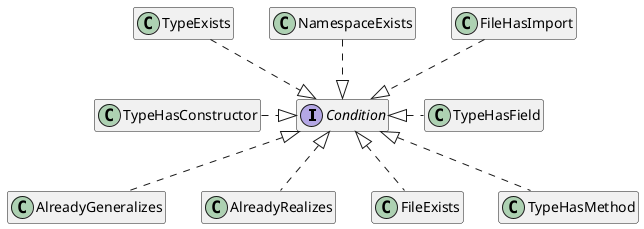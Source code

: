 @startuml

interface Condition {
  + check():boolean {abstract}
}

Condition <|.. AlreadyGeneralizes
Condition <|.. AlreadyRealizes
Condition <|.. FileExists
Condition <|.u. FileHasImport
Condition <|.u. NamespaceExists
Condition <|.u. TypeExists
Condition <|.l. TypeHasConstructor
Condition <|.r. TypeHasField
Condition <|.. TypeHasMethod

hide members
@enduml